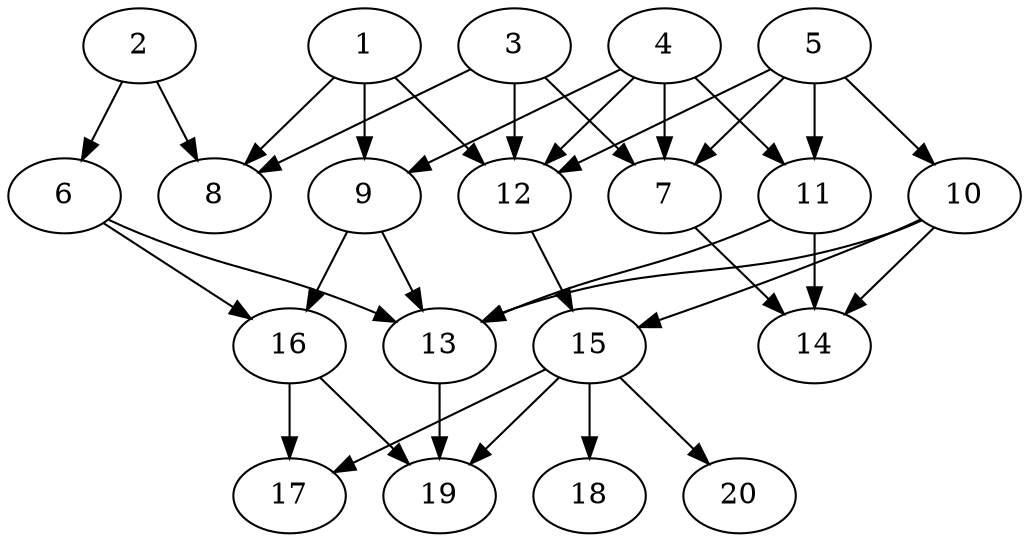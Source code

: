 // DAG automatically generated by daggen at Tue Jul 23 14:28:59 2019
// ./daggen --dot -n 20 --ccr 0.5 --fat 0.6 --regular 0.5 --density 0.7 --mindata 5242880 --maxdata 52428800 
digraph G {
  1 [size="47792128", alpha="0.02", expect_size="23896064"] 
  1 -> 8 [size ="23896064"]
  1 -> 9 [size ="23896064"]
  1 -> 12 [size ="23896064"]
  2 [size="101515264", alpha="0.13", expect_size="50757632"] 
  2 -> 6 [size ="50757632"]
  2 -> 8 [size ="50757632"]
  3 [size="86429696", alpha="0.00", expect_size="43214848"] 
  3 -> 7 [size ="43214848"]
  3 -> 8 [size ="43214848"]
  3 -> 12 [size ="43214848"]
  4 [size="94408704", alpha="0.01", expect_size="47204352"] 
  4 -> 7 [size ="47204352"]
  4 -> 9 [size ="47204352"]
  4 -> 11 [size ="47204352"]
  4 -> 12 [size ="47204352"]
  5 [size="74756096", alpha="0.06", expect_size="37378048"] 
  5 -> 7 [size ="37378048"]
  5 -> 10 [size ="37378048"]
  5 -> 11 [size ="37378048"]
  5 -> 12 [size ="37378048"]
  6 [size="64145408", alpha="0.02", expect_size="32072704"] 
  6 -> 13 [size ="32072704"]
  6 -> 16 [size ="32072704"]
  7 [size="71006208", alpha="0.09", expect_size="35503104"] 
  7 -> 14 [size ="35503104"]
  8 [size="24268800", alpha="0.13", expect_size="12134400"] 
  9 [size="15591424", alpha="0.00", expect_size="7795712"] 
  9 -> 13 [size ="7795712"]
  9 -> 16 [size ="7795712"]
  10 [size="58875904", alpha="0.06", expect_size="29437952"] 
  10 -> 13 [size ="29437952"]
  10 -> 14 [size ="29437952"]
  10 -> 15 [size ="29437952"]
  11 [size="35438592", alpha="0.08", expect_size="17719296"] 
  11 -> 13 [size ="17719296"]
  11 -> 14 [size ="17719296"]
  12 [size="44679168", alpha="0.00", expect_size="22339584"] 
  12 -> 15 [size ="22339584"]
  13 [size="11698176", alpha="0.14", expect_size="5849088"] 
  13 -> 19 [size ="5849088"]
  14 [size="12765184", alpha="0.02", expect_size="6382592"] 
  15 [size="19349504", alpha="0.05", expect_size="9674752"] 
  15 -> 17 [size ="9674752"]
  15 -> 18 [size ="9674752"]
  15 -> 19 [size ="9674752"]
  15 -> 20 [size ="9674752"]
  16 [size="46272512", alpha="0.02", expect_size="23136256"] 
  16 -> 17 [size ="23136256"]
  16 -> 19 [size ="23136256"]
  17 [size="53481472", alpha="0.20", expect_size="26740736"] 
  18 [size="96473088", alpha="0.13", expect_size="48236544"] 
  19 [size="65421312", alpha="0.03", expect_size="32710656"] 
  20 [size="65849344", alpha="0.08", expect_size="32924672"] 
}
